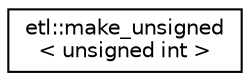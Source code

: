 digraph "Graphical Class Hierarchy"
{
  edge [fontname="Helvetica",fontsize="10",labelfontname="Helvetica",labelfontsize="10"];
  node [fontname="Helvetica",fontsize="10",shape=record];
  rankdir="LR";
  Node0 [label="etl::make_unsigned\l\< unsigned int \>",height=0.2,width=0.4,color="black", fillcolor="white", style="filled",URL="$structetl_1_1make__unsigned_3_01unsigned_01int_01_4.html"];
}
